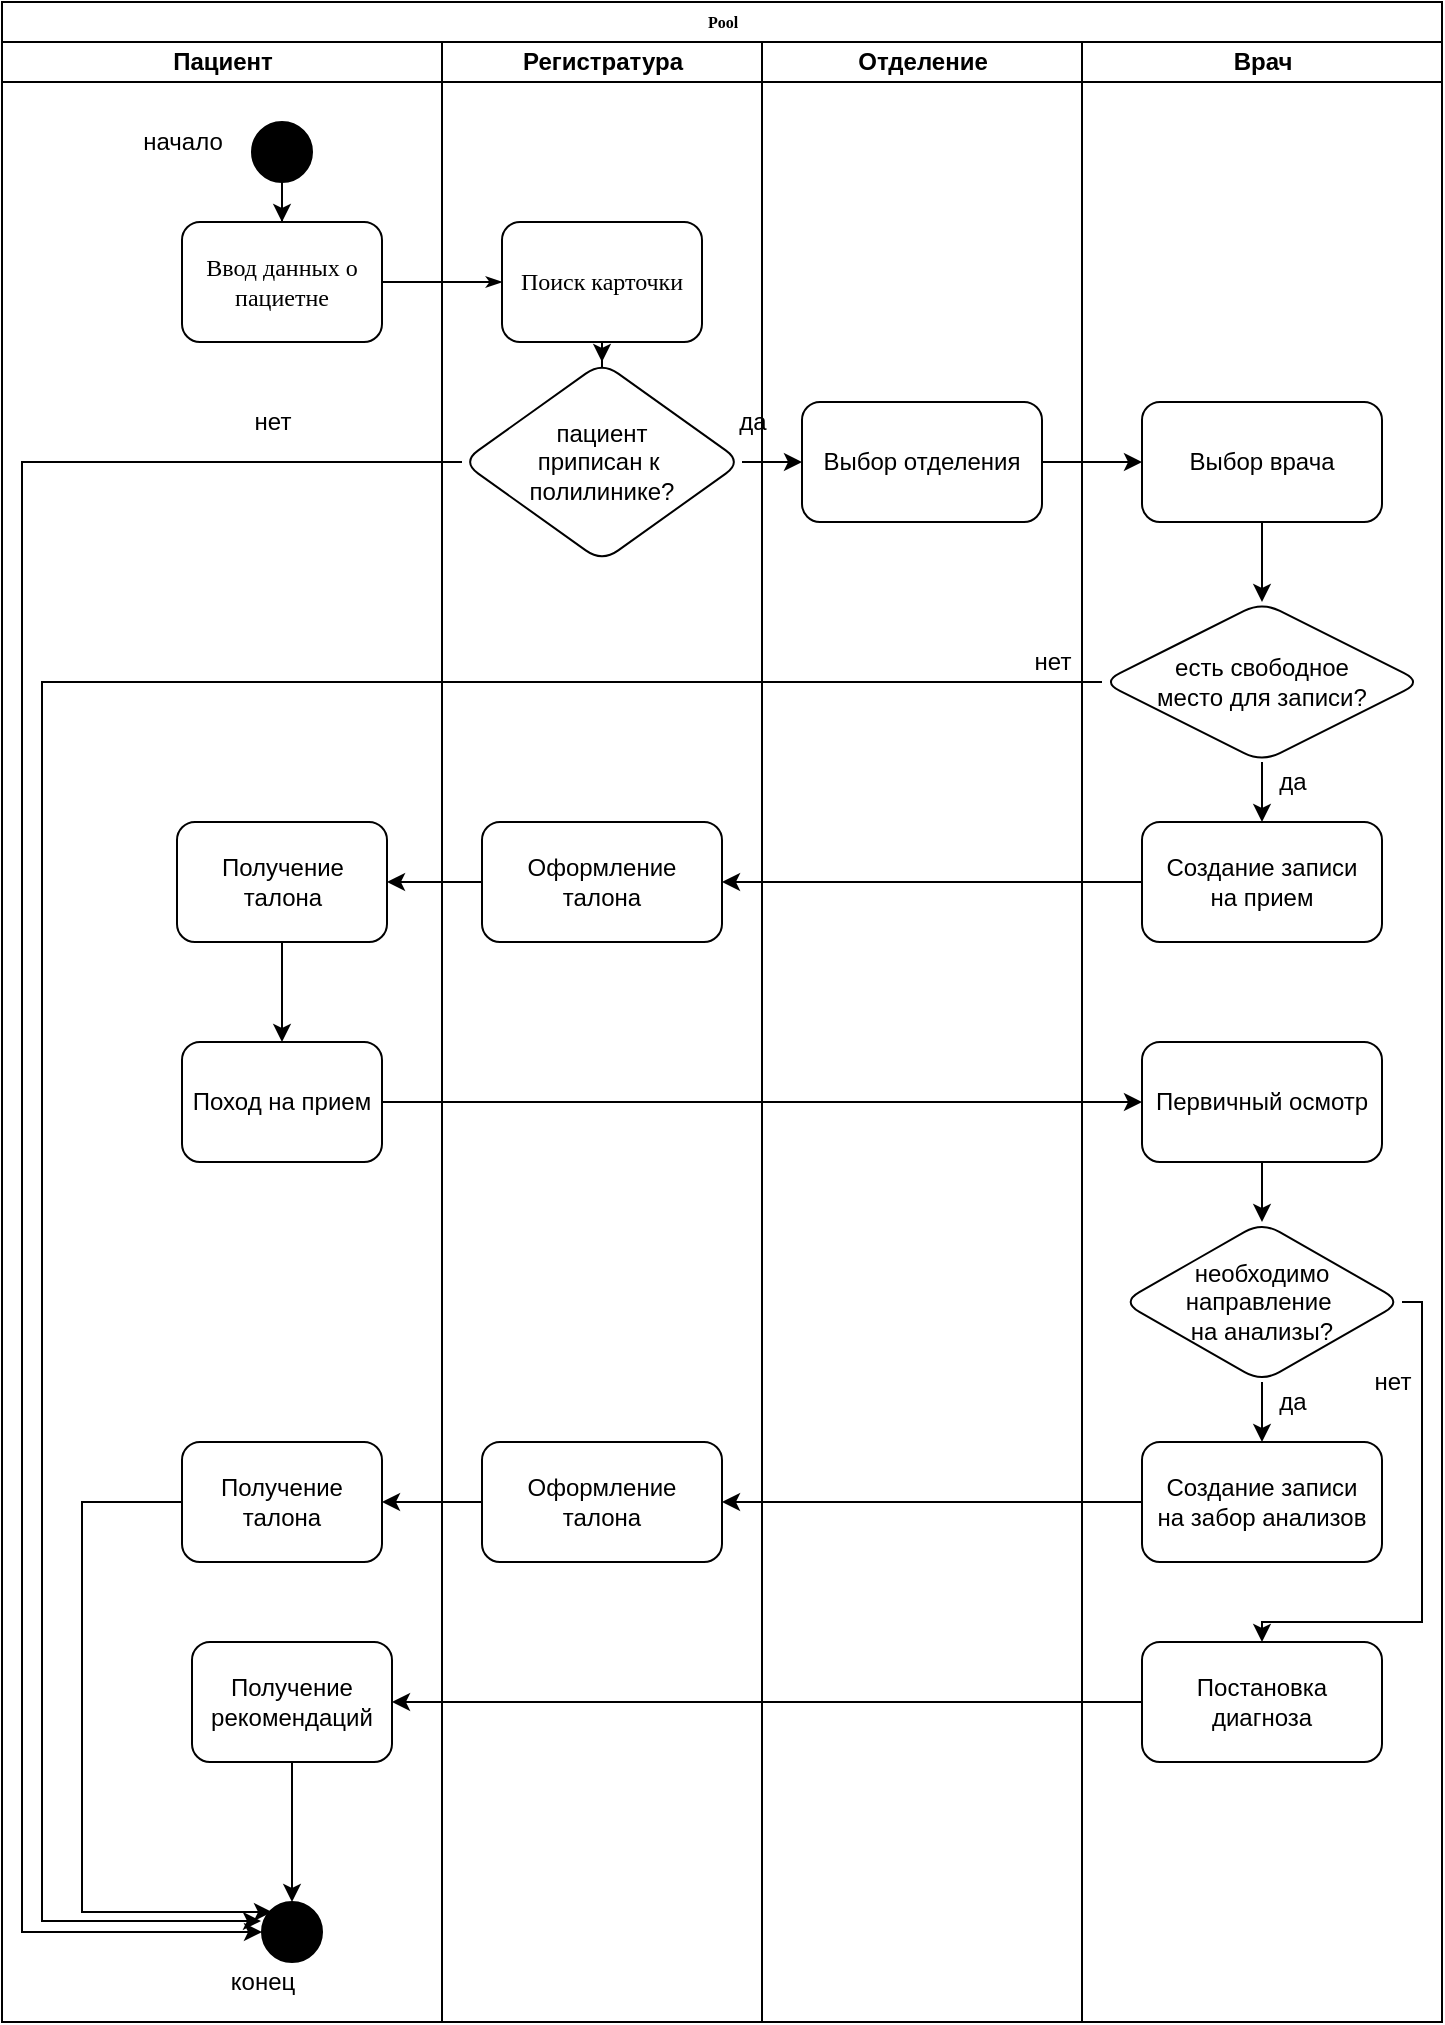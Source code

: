 <mxfile version="15.3.1" type="device"><diagram name="Page-1" id="74e2e168-ea6b-b213-b513-2b3c1d86103e"><mxGraphModel dx="1673" dy="1746" grid="1" gridSize="10" guides="1" tooltips="1" connect="1" arrows="1" fold="1" page="1" pageScale="1" pageWidth="1100" pageHeight="850" background="none" math="0" shadow="0"><root><mxCell id="0"/><mxCell id="1" parent="0"/><mxCell id="77e6c97f196da883-1" value="Pool" style="swimlane;html=1;childLayout=stackLayout;startSize=20;rounded=0;shadow=0;labelBackgroundColor=none;strokeWidth=1;fontFamily=Verdana;fontSize=8;align=center;" parent="1" vertex="1"><mxGeometry x="70" y="-40" width="720" height="1010" as="geometry"/></mxCell><mxCell id="77e6c97f196da883-2" value="Пациент" style="swimlane;html=1;startSize=20;" parent="77e6c97f196da883-1" vertex="1"><mxGeometry y="20" width="220" height="990" as="geometry"/></mxCell><mxCell id="77e6c97f196da883-8" value="&lt;font style=&quot;font-size: 12px&quot;&gt;Ввод данных о пациетне&lt;/font&gt;" style="rounded=1;whiteSpace=wrap;html=1;shadow=0;labelBackgroundColor=none;strokeWidth=1;fontFamily=Verdana;fontSize=8;align=center;" parent="77e6c97f196da883-2" vertex="1"><mxGeometry x="90" y="90" width="100" height="60" as="geometry"/></mxCell><mxCell id="NB129gyrjmZkKztdoxQF-3" value="" style="ellipse;whiteSpace=wrap;html=1;aspect=fixed;fillColor=#000000;" vertex="1" parent="77e6c97f196da883-2"><mxGeometry x="130" y="930" width="30" height="30" as="geometry"/></mxCell><mxCell id="NB129gyrjmZkKztdoxQF-5" value="нет" style="text;html=1;align=center;verticalAlign=middle;resizable=0;points=[];autosize=1;strokeColor=none;fillColor=none;" vertex="1" parent="77e6c97f196da883-2"><mxGeometry x="120" y="180" width="30" height="20" as="geometry"/></mxCell><mxCell id="NB129gyrjmZkKztdoxQF-32" value="" style="edgeStyle=orthogonalEdgeStyle;rounded=0;orthogonalLoop=1;jettySize=auto;html=1;" edge="1" parent="77e6c97f196da883-2" source="NB129gyrjmZkKztdoxQF-29" target="NB129gyrjmZkKztdoxQF-31"><mxGeometry relative="1" as="geometry"/></mxCell><mxCell id="NB129gyrjmZkKztdoxQF-29" value="Получение &lt;br&gt;талона" style="whiteSpace=wrap;html=1;rounded=1;" vertex="1" parent="77e6c97f196da883-2"><mxGeometry x="87.5" y="390" width="105" height="60" as="geometry"/></mxCell><mxCell id="NB129gyrjmZkKztdoxQF-31" value="Поход на прием" style="whiteSpace=wrap;html=1;rounded=1;" vertex="1" parent="77e6c97f196da883-2"><mxGeometry x="90" y="500" width="100" height="60" as="geometry"/></mxCell><mxCell id="NB129gyrjmZkKztdoxQF-48" value="" style="edgeStyle=orthogonalEdgeStyle;rounded=0;orthogonalLoop=1;jettySize=auto;html=1;exitX=0;exitY=0.5;exitDx=0;exitDy=0;entryX=0.167;entryY=0.167;entryDx=0;entryDy=0;entryPerimeter=0;" edge="1" parent="77e6c97f196da883-2" source="NB129gyrjmZkKztdoxQF-46" target="NB129gyrjmZkKztdoxQF-3"><mxGeometry relative="1" as="geometry"><mxPoint x="70" y="720" as="sourcePoint"/><mxPoint x="80" y="850" as="targetPoint"/><Array as="points"><mxPoint x="40" y="730"/><mxPoint x="40" y="935"/></Array></mxGeometry></mxCell><mxCell id="NB129gyrjmZkKztdoxQF-46" value="Получение&lt;br&gt;талона" style="whiteSpace=wrap;html=1;rounded=1;" vertex="1" parent="77e6c97f196da883-2"><mxGeometry x="90" y="700" width="100" height="60" as="geometry"/></mxCell><mxCell id="NB129gyrjmZkKztdoxQF-52" value="" style="edgeStyle=orthogonalEdgeStyle;rounded=0;orthogonalLoop=1;jettySize=auto;html=1;" edge="1" parent="77e6c97f196da883-2" source="NB129gyrjmZkKztdoxQF-49" target="NB129gyrjmZkKztdoxQF-3"><mxGeometry relative="1" as="geometry"><Array as="points"><mxPoint x="145" y="910"/></Array></mxGeometry></mxCell><mxCell id="NB129gyrjmZkKztdoxQF-49" value="Получение&lt;br&gt;рекомендаций" style="whiteSpace=wrap;html=1;rounded=1;" vertex="1" parent="77e6c97f196da883-2"><mxGeometry x="95" y="800" width="100" height="60" as="geometry"/></mxCell><mxCell id="NB129gyrjmZkKztdoxQF-67" value="" style="edgeStyle=orthogonalEdgeStyle;rounded=0;orthogonalLoop=1;jettySize=auto;html=1;" edge="1" parent="77e6c97f196da883-2" source="NB129gyrjmZkKztdoxQF-64" target="77e6c97f196da883-8"><mxGeometry relative="1" as="geometry"/></mxCell><mxCell id="NB129gyrjmZkKztdoxQF-64" value="" style="ellipse;whiteSpace=wrap;html=1;aspect=fixed;fillColor=#000000;" vertex="1" parent="77e6c97f196da883-2"><mxGeometry x="125" y="40" width="30" height="30" as="geometry"/></mxCell><mxCell id="NB129gyrjmZkKztdoxQF-66" value="начало" style="text;html=1;align=center;verticalAlign=middle;resizable=0;points=[];autosize=1;strokeColor=none;fillColor=none;" vertex="1" parent="77e6c97f196da883-2"><mxGeometry x="60" y="40" width="60" height="20" as="geometry"/></mxCell><mxCell id="77e6c97f196da883-3" value="Регистратура" style="swimlane;html=1;startSize=20;" parent="77e6c97f196da883-1" vertex="1"><mxGeometry x="220" y="20" width="160" height="990" as="geometry"/></mxCell><mxCell id="NB129gyrjmZkKztdoxQF-14" value="" style="edgeStyle=orthogonalEdgeStyle;rounded=0;orthogonalLoop=1;jettySize=auto;html=1;" edge="1" parent="77e6c97f196da883-3" source="77e6c97f196da883-11" target="NB129gyrjmZkKztdoxQF-13"><mxGeometry relative="1" as="geometry"/></mxCell><mxCell id="77e6c97f196da883-11" value="&lt;font style=&quot;font-size: 12px&quot;&gt;Поиск&amp;nbsp;карточки&lt;/font&gt;" style="rounded=1;whiteSpace=wrap;html=1;shadow=0;labelBackgroundColor=none;strokeWidth=1;fontFamily=Verdana;fontSize=8;align=center;" parent="77e6c97f196da883-3" vertex="1"><mxGeometry x="30" y="90" width="100" height="60" as="geometry"/></mxCell><mxCell id="NB129gyrjmZkKztdoxQF-13" value="&lt;span style=&quot;font-family: &amp;#34;helvetica&amp;#34; ; font-size: 12px&quot;&gt;пациент&lt;/span&gt;&lt;br style=&quot;font-family: &amp;#34;helvetica&amp;#34; ; font-size: 12px&quot;&gt;&lt;span style=&quot;font-family: &amp;#34;helvetica&amp;#34; ; font-size: 12px&quot;&gt;приписан к&amp;nbsp;&lt;/span&gt;&lt;br style=&quot;font-family: &amp;#34;helvetica&amp;#34; ; font-size: 12px&quot;&gt;&lt;span style=&quot;font-family: &amp;#34;helvetica&amp;#34; ; font-size: 12px&quot;&gt;полилинике?&lt;/span&gt;" style="rhombus;whiteSpace=wrap;html=1;rounded=1;shadow=0;fontFamily=Verdana;fontSize=8;strokeWidth=1;" vertex="1" parent="77e6c97f196da883-3"><mxGeometry x="10" y="160" width="140" height="100" as="geometry"/></mxCell><mxCell id="NB129gyrjmZkKztdoxQF-25" value="Оформление&lt;br&gt;талона" style="whiteSpace=wrap;html=1;rounded=1;" vertex="1" parent="77e6c97f196da883-3"><mxGeometry x="20" y="390" width="120" height="60" as="geometry"/></mxCell><mxCell id="NB129gyrjmZkKztdoxQF-44" value="Оформление&lt;br&gt;талона" style="whiteSpace=wrap;html=1;rounded=1;" vertex="1" parent="77e6c97f196da883-3"><mxGeometry x="20" y="700" width="120" height="60" as="geometry"/></mxCell><mxCell id="77e6c97f196da883-4" value="Отделение" style="swimlane;html=1;startSize=20;" parent="77e6c97f196da883-1" vertex="1"><mxGeometry x="380" y="20" width="160" height="990" as="geometry"/></mxCell><mxCell id="NB129gyrjmZkKztdoxQF-6" value="Выбор отделения" style="rounded=1;whiteSpace=wrap;html=1;" vertex="1" parent="77e6c97f196da883-4"><mxGeometry x="20" y="180" width="120" height="60" as="geometry"/></mxCell><mxCell id="NB129gyrjmZkKztdoxQF-15" value="да" style="text;html=1;align=center;verticalAlign=middle;resizable=0;points=[];autosize=1;strokeColor=none;fillColor=none;" vertex="1" parent="77e6c97f196da883-4"><mxGeometry x="-20" y="180" width="30" height="20" as="geometry"/></mxCell><mxCell id="NB129gyrjmZkKztdoxQF-17" value="нет" style="text;html=1;align=center;verticalAlign=middle;resizable=0;points=[];autosize=1;strokeColor=none;fillColor=none;" vertex="1" parent="77e6c97f196da883-4"><mxGeometry x="130" y="300" width="30" height="20" as="geometry"/></mxCell><mxCell id="77e6c97f196da883-26" style="edgeStyle=orthogonalEdgeStyle;rounded=1;html=1;labelBackgroundColor=none;startArrow=none;startFill=0;startSize=5;endArrow=classicThin;endFill=1;endSize=5;jettySize=auto;orthogonalLoop=1;strokeWidth=1;fontFamily=Verdana;fontSize=8" parent="77e6c97f196da883-1" source="77e6c97f196da883-8" target="77e6c97f196da883-11" edge="1"><mxGeometry relative="1" as="geometry"/></mxCell><mxCell id="NB129gyrjmZkKztdoxQF-23" style="edgeStyle=orthogonalEdgeStyle;rounded=0;orthogonalLoop=1;jettySize=auto;html=1;exitX=0;exitY=0.5;exitDx=0;exitDy=0;entryX=0;entryY=0.5;entryDx=0;entryDy=0;" edge="1" parent="77e6c97f196da883-1" source="NB129gyrjmZkKztdoxQF-13" target="NB129gyrjmZkKztdoxQF-3"><mxGeometry relative="1" as="geometry"><Array as="points"><mxPoint x="10" y="230"/><mxPoint x="10" y="965"/></Array></mxGeometry></mxCell><mxCell id="NB129gyrjmZkKztdoxQF-9" value="" style="edgeStyle=orthogonalEdgeStyle;rounded=0;orthogonalLoop=1;jettySize=auto;html=1;" edge="1" parent="77e6c97f196da883-1" source="NB129gyrjmZkKztdoxQF-6" target="NB129gyrjmZkKztdoxQF-8"><mxGeometry relative="1" as="geometry"/></mxCell><mxCell id="NB129gyrjmZkKztdoxQF-7" value="" style="edgeStyle=orthogonalEdgeStyle;rounded=0;orthogonalLoop=1;jettySize=auto;html=1;exitX=1;exitY=0.5;exitDx=0;exitDy=0;" edge="1" parent="77e6c97f196da883-1" source="NB129gyrjmZkKztdoxQF-13" target="NB129gyrjmZkKztdoxQF-6"><mxGeometry relative="1" as="geometry"><mxPoint x="310" y="220" as="sourcePoint"/></mxGeometry></mxCell><mxCell id="NB129gyrjmZkKztdoxQF-24" style="edgeStyle=orthogonalEdgeStyle;rounded=0;orthogonalLoop=1;jettySize=auto;html=1;exitX=0;exitY=0.5;exitDx=0;exitDy=0;entryX=-0.017;entryY=0.317;entryDx=0;entryDy=0;entryPerimeter=0;" edge="1" parent="77e6c97f196da883-1" source="NB129gyrjmZkKztdoxQF-10" target="NB129gyrjmZkKztdoxQF-3"><mxGeometry relative="1" as="geometry"><Array as="points"><mxPoint x="20" y="340"/><mxPoint x="20" y="960"/></Array></mxGeometry></mxCell><mxCell id="NB129gyrjmZkKztdoxQF-26" value="" style="edgeStyle=orthogonalEdgeStyle;rounded=0;orthogonalLoop=1;jettySize=auto;html=1;" edge="1" parent="77e6c97f196da883-1" source="NB129gyrjmZkKztdoxQF-21" target="NB129gyrjmZkKztdoxQF-25"><mxGeometry relative="1" as="geometry"/></mxCell><mxCell id="NB129gyrjmZkKztdoxQF-30" value="" style="edgeStyle=orthogonalEdgeStyle;rounded=0;orthogonalLoop=1;jettySize=auto;html=1;" edge="1" parent="77e6c97f196da883-1" source="NB129gyrjmZkKztdoxQF-25" target="NB129gyrjmZkKztdoxQF-29"><mxGeometry relative="1" as="geometry"/></mxCell><mxCell id="NB129gyrjmZkKztdoxQF-34" value="" style="edgeStyle=orthogonalEdgeStyle;rounded=0;orthogonalLoop=1;jettySize=auto;html=1;" edge="1" parent="77e6c97f196da883-1" source="NB129gyrjmZkKztdoxQF-31" target="NB129gyrjmZkKztdoxQF-33"><mxGeometry relative="1" as="geometry"/></mxCell><mxCell id="NB129gyrjmZkKztdoxQF-45" value="" style="edgeStyle=orthogonalEdgeStyle;rounded=0;orthogonalLoop=1;jettySize=auto;html=1;" edge="1" parent="77e6c97f196da883-1" source="NB129gyrjmZkKztdoxQF-38" target="NB129gyrjmZkKztdoxQF-44"><mxGeometry relative="1" as="geometry"/></mxCell><mxCell id="NB129gyrjmZkKztdoxQF-47" value="" style="edgeStyle=orthogonalEdgeStyle;rounded=0;orthogonalLoop=1;jettySize=auto;html=1;" edge="1" parent="77e6c97f196da883-1" source="NB129gyrjmZkKztdoxQF-44" target="NB129gyrjmZkKztdoxQF-46"><mxGeometry relative="1" as="geometry"/></mxCell><mxCell id="NB129gyrjmZkKztdoxQF-50" value="" style="edgeStyle=orthogonalEdgeStyle;rounded=0;orthogonalLoop=1;jettySize=auto;html=1;" edge="1" parent="77e6c97f196da883-1" source="NB129gyrjmZkKztdoxQF-41" target="NB129gyrjmZkKztdoxQF-49"><mxGeometry relative="1" as="geometry"/></mxCell><mxCell id="77e6c97f196da883-5" value="Врач" style="swimlane;html=1;startSize=20;" parent="77e6c97f196da883-1" vertex="1"><mxGeometry x="540" y="20" width="180" height="990" as="geometry"/></mxCell><mxCell id="NB129gyrjmZkKztdoxQF-8" value="Выбор врача" style="whiteSpace=wrap;html=1;rounded=1;" vertex="1" parent="77e6c97f196da883-5"><mxGeometry x="30" y="180" width="120" height="60" as="geometry"/></mxCell><mxCell id="NB129gyrjmZkKztdoxQF-22" value="" style="edgeStyle=orthogonalEdgeStyle;rounded=0;orthogonalLoop=1;jettySize=auto;html=1;" edge="1" parent="77e6c97f196da883-5" source="NB129gyrjmZkKztdoxQF-10" target="NB129gyrjmZkKztdoxQF-21"><mxGeometry relative="1" as="geometry"/></mxCell><mxCell id="NB129gyrjmZkKztdoxQF-10" value="есть свободное &lt;br&gt;место для записи?" style="rhombus;whiteSpace=wrap;html=1;rounded=1;" vertex="1" parent="77e6c97f196da883-5"><mxGeometry x="10" y="280" width="160" height="80" as="geometry"/></mxCell><mxCell id="NB129gyrjmZkKztdoxQF-11" value="" style="edgeStyle=orthogonalEdgeStyle;rounded=0;orthogonalLoop=1;jettySize=auto;html=1;" edge="1" parent="77e6c97f196da883-5" source="NB129gyrjmZkKztdoxQF-8" target="NB129gyrjmZkKztdoxQF-10"><mxGeometry relative="1" as="geometry"/></mxCell><mxCell id="NB129gyrjmZkKztdoxQF-21" value="Создание записи&lt;br&gt;на прием" style="whiteSpace=wrap;html=1;rounded=1;" vertex="1" parent="77e6c97f196da883-5"><mxGeometry x="30" y="390" width="120" height="60" as="geometry"/></mxCell><mxCell id="NB129gyrjmZkKztdoxQF-19" value="да" style="text;html=1;align=center;verticalAlign=middle;resizable=0;points=[];autosize=1;strokeColor=none;fillColor=none;" vertex="1" parent="77e6c97f196da883-5"><mxGeometry x="90" y="360" width="30" height="20" as="geometry"/></mxCell><mxCell id="NB129gyrjmZkKztdoxQF-33" value="Первичный осмотр" style="whiteSpace=wrap;html=1;rounded=1;" vertex="1" parent="77e6c97f196da883-5"><mxGeometry x="30" y="500" width="120" height="60" as="geometry"/></mxCell><mxCell id="NB129gyrjmZkKztdoxQF-39" value="" style="edgeStyle=orthogonalEdgeStyle;rounded=0;orthogonalLoop=1;jettySize=auto;html=1;" edge="1" parent="77e6c97f196da883-5" source="NB129gyrjmZkKztdoxQF-35" target="NB129gyrjmZkKztdoxQF-38"><mxGeometry relative="1" as="geometry"/></mxCell><mxCell id="NB129gyrjmZkKztdoxQF-35" value="необходимо&lt;br&gt;направление&amp;nbsp;&lt;br&gt;на анализы?" style="rhombus;whiteSpace=wrap;html=1;rounded=1;" vertex="1" parent="77e6c97f196da883-5"><mxGeometry x="20" y="590" width="140" height="80" as="geometry"/></mxCell><mxCell id="NB129gyrjmZkKztdoxQF-36" value="" style="edgeStyle=orthogonalEdgeStyle;rounded=0;orthogonalLoop=1;jettySize=auto;html=1;" edge="1" parent="77e6c97f196da883-5" source="NB129gyrjmZkKztdoxQF-33" target="NB129gyrjmZkKztdoxQF-35"><mxGeometry relative="1" as="geometry"/></mxCell><mxCell id="NB129gyrjmZkKztdoxQF-38" value="Создание записи&lt;br&gt;на забор анализов" style="whiteSpace=wrap;html=1;rounded=1;" vertex="1" parent="77e6c97f196da883-5"><mxGeometry x="30" y="700" width="120" height="60" as="geometry"/></mxCell><mxCell id="NB129gyrjmZkKztdoxQF-40" value="да" style="text;html=1;align=center;verticalAlign=middle;resizable=0;points=[];autosize=1;strokeColor=none;fillColor=none;" vertex="1" parent="77e6c97f196da883-5"><mxGeometry x="90" y="670" width="30" height="20" as="geometry"/></mxCell><mxCell id="NB129gyrjmZkKztdoxQF-41" value="Постановка&lt;br&gt;диагноза" style="whiteSpace=wrap;html=1;rounded=1;" vertex="1" parent="77e6c97f196da883-5"><mxGeometry x="30" y="800" width="120" height="60" as="geometry"/></mxCell><mxCell id="NB129gyrjmZkKztdoxQF-42" value="" style="edgeStyle=orthogonalEdgeStyle;rounded=0;orthogonalLoop=1;jettySize=auto;html=1;" edge="1" parent="77e6c97f196da883-5" source="NB129gyrjmZkKztdoxQF-35" target="NB129gyrjmZkKztdoxQF-41"><mxGeometry relative="1" as="geometry"><Array as="points"><mxPoint x="170" y="630"/><mxPoint x="170" y="790"/><mxPoint x="90" y="790"/></Array></mxGeometry></mxCell><mxCell id="NB129gyrjmZkKztdoxQF-43" value="нет" style="text;html=1;align=center;verticalAlign=middle;resizable=0;points=[];autosize=1;strokeColor=none;fillColor=none;" vertex="1" parent="77e6c97f196da883-5"><mxGeometry x="140" y="660" width="30" height="20" as="geometry"/></mxCell><mxCell id="NB129gyrjmZkKztdoxQF-68" value="конец" style="text;html=1;align=center;verticalAlign=middle;resizable=0;points=[];autosize=1;strokeColor=none;fillColor=none;" vertex="1" parent="1"><mxGeometry x="175" y="940" width="50" height="20" as="geometry"/></mxCell></root></mxGraphModel></diagram></mxfile>